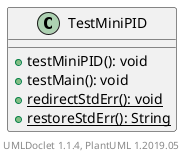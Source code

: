 @startuml

    class TestMiniPID [[TestMiniPID.html]] {
        +testMiniPID(): void
        +testMain(): void
        {static} +redirectStdErr(): void
        {static} +restoreStdErr(): String
    }


    center footer UMLDoclet 1.1.4, PlantUML 1.2019.05
@enduml
